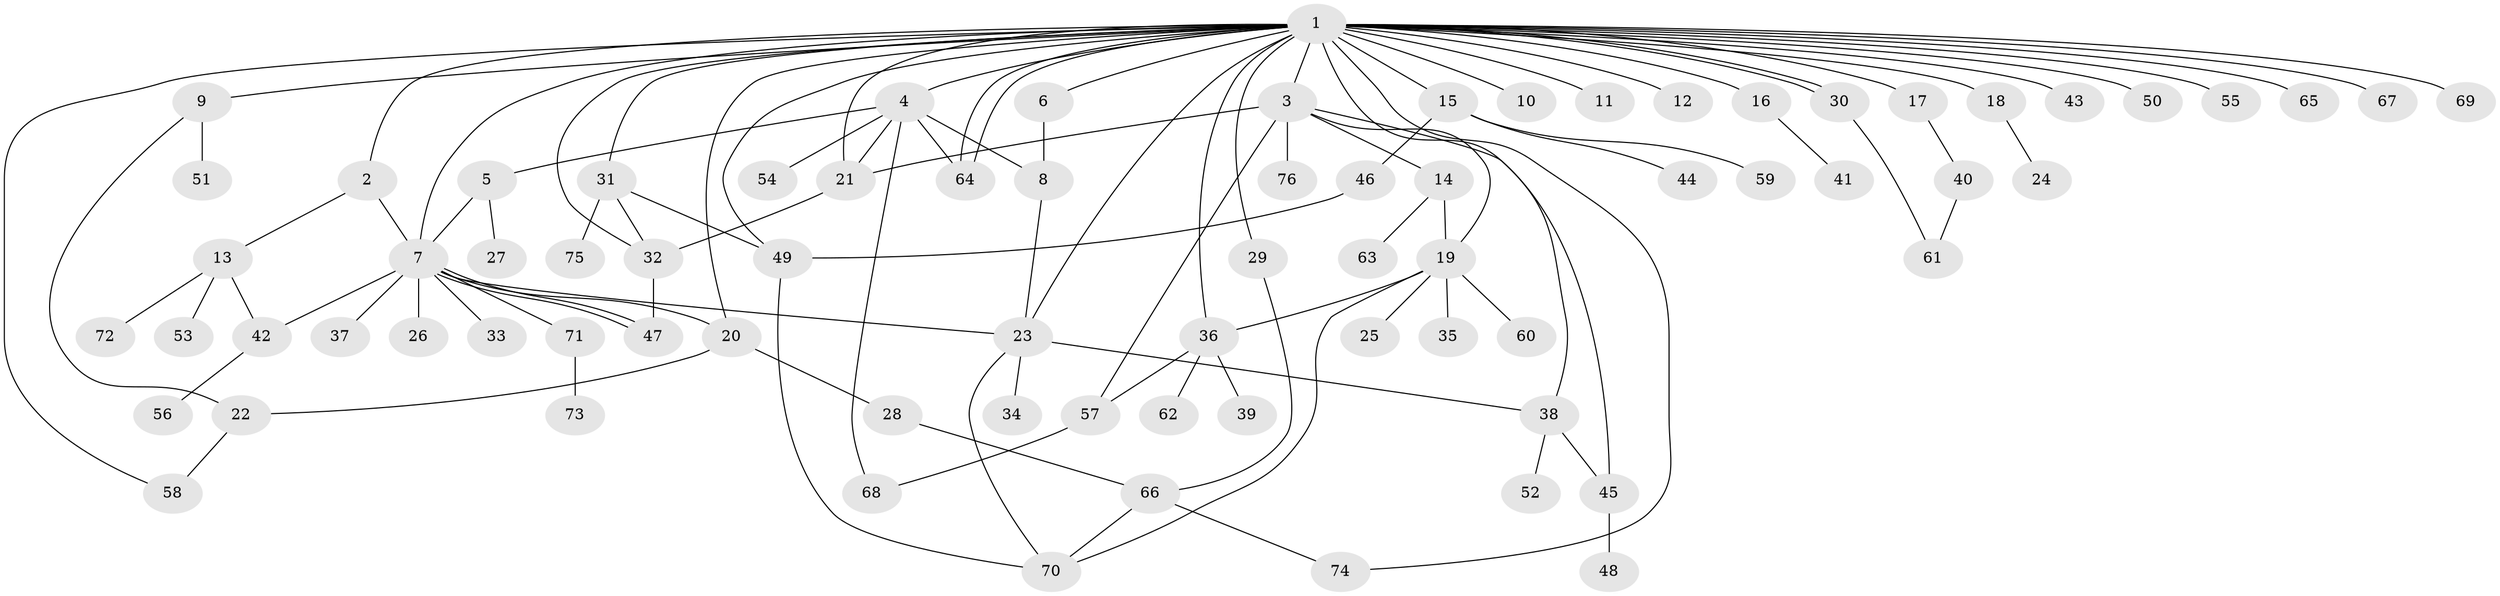 // coarse degree distribution, {17: 0.043478260869565216, 5: 0.08695652173913043, 4: 0.17391304347826086, 2: 0.34782608695652173, 6: 0.043478260869565216, 1: 0.21739130434782608, 3: 0.08695652173913043}
// Generated by graph-tools (version 1.1) at 2025/50/03/04/25 22:50:25]
// undirected, 76 vertices, 107 edges
graph export_dot {
  node [color=gray90,style=filled];
  1;
  2;
  3;
  4;
  5;
  6;
  7;
  8;
  9;
  10;
  11;
  12;
  13;
  14;
  15;
  16;
  17;
  18;
  19;
  20;
  21;
  22;
  23;
  24;
  25;
  26;
  27;
  28;
  29;
  30;
  31;
  32;
  33;
  34;
  35;
  36;
  37;
  38;
  39;
  40;
  41;
  42;
  43;
  44;
  45;
  46;
  47;
  48;
  49;
  50;
  51;
  52;
  53;
  54;
  55;
  56;
  57;
  58;
  59;
  60;
  61;
  62;
  63;
  64;
  65;
  66;
  67;
  68;
  69;
  70;
  71;
  72;
  73;
  74;
  75;
  76;
  1 -- 2;
  1 -- 3;
  1 -- 4;
  1 -- 6;
  1 -- 7;
  1 -- 9;
  1 -- 10;
  1 -- 11;
  1 -- 12;
  1 -- 15;
  1 -- 16;
  1 -- 17;
  1 -- 18;
  1 -- 20;
  1 -- 21;
  1 -- 23;
  1 -- 29;
  1 -- 30;
  1 -- 30;
  1 -- 31;
  1 -- 32;
  1 -- 36;
  1 -- 38;
  1 -- 43;
  1 -- 49;
  1 -- 50;
  1 -- 55;
  1 -- 58;
  1 -- 64;
  1 -- 64;
  1 -- 65;
  1 -- 67;
  1 -- 69;
  1 -- 74;
  2 -- 7;
  2 -- 13;
  3 -- 14;
  3 -- 19;
  3 -- 21;
  3 -- 45;
  3 -- 57;
  3 -- 76;
  4 -- 5;
  4 -- 8;
  4 -- 21;
  4 -- 54;
  4 -- 64;
  4 -- 68;
  5 -- 7;
  5 -- 27;
  6 -- 8;
  7 -- 20;
  7 -- 23;
  7 -- 26;
  7 -- 33;
  7 -- 37;
  7 -- 42;
  7 -- 47;
  7 -- 47;
  7 -- 71;
  8 -- 23;
  9 -- 22;
  9 -- 51;
  13 -- 42;
  13 -- 53;
  13 -- 72;
  14 -- 19;
  14 -- 63;
  15 -- 44;
  15 -- 46;
  15 -- 59;
  16 -- 41;
  17 -- 40;
  18 -- 24;
  19 -- 25;
  19 -- 35;
  19 -- 36;
  19 -- 60;
  19 -- 70;
  20 -- 22;
  20 -- 28;
  21 -- 32;
  22 -- 58;
  23 -- 34;
  23 -- 38;
  23 -- 70;
  28 -- 66;
  29 -- 66;
  30 -- 61;
  31 -- 32;
  31 -- 49;
  31 -- 75;
  32 -- 47;
  36 -- 39;
  36 -- 57;
  36 -- 62;
  38 -- 45;
  38 -- 52;
  40 -- 61;
  42 -- 56;
  45 -- 48;
  46 -- 49;
  49 -- 70;
  57 -- 68;
  66 -- 70;
  66 -- 74;
  71 -- 73;
}
